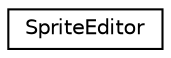 digraph "Graphical Class Hierarchy"
{
  edge [fontname="Helvetica",fontsize="10",labelfontname="Helvetica",labelfontsize="10"];
  node [fontname="Helvetica",fontsize="10",shape=record];
  rankdir="LR";
  Node0 [label="SpriteEditor",height=0.2,width=0.4,color="black", fillcolor="white", style="filled",URL="$classSpriteEditor.html"];
}
